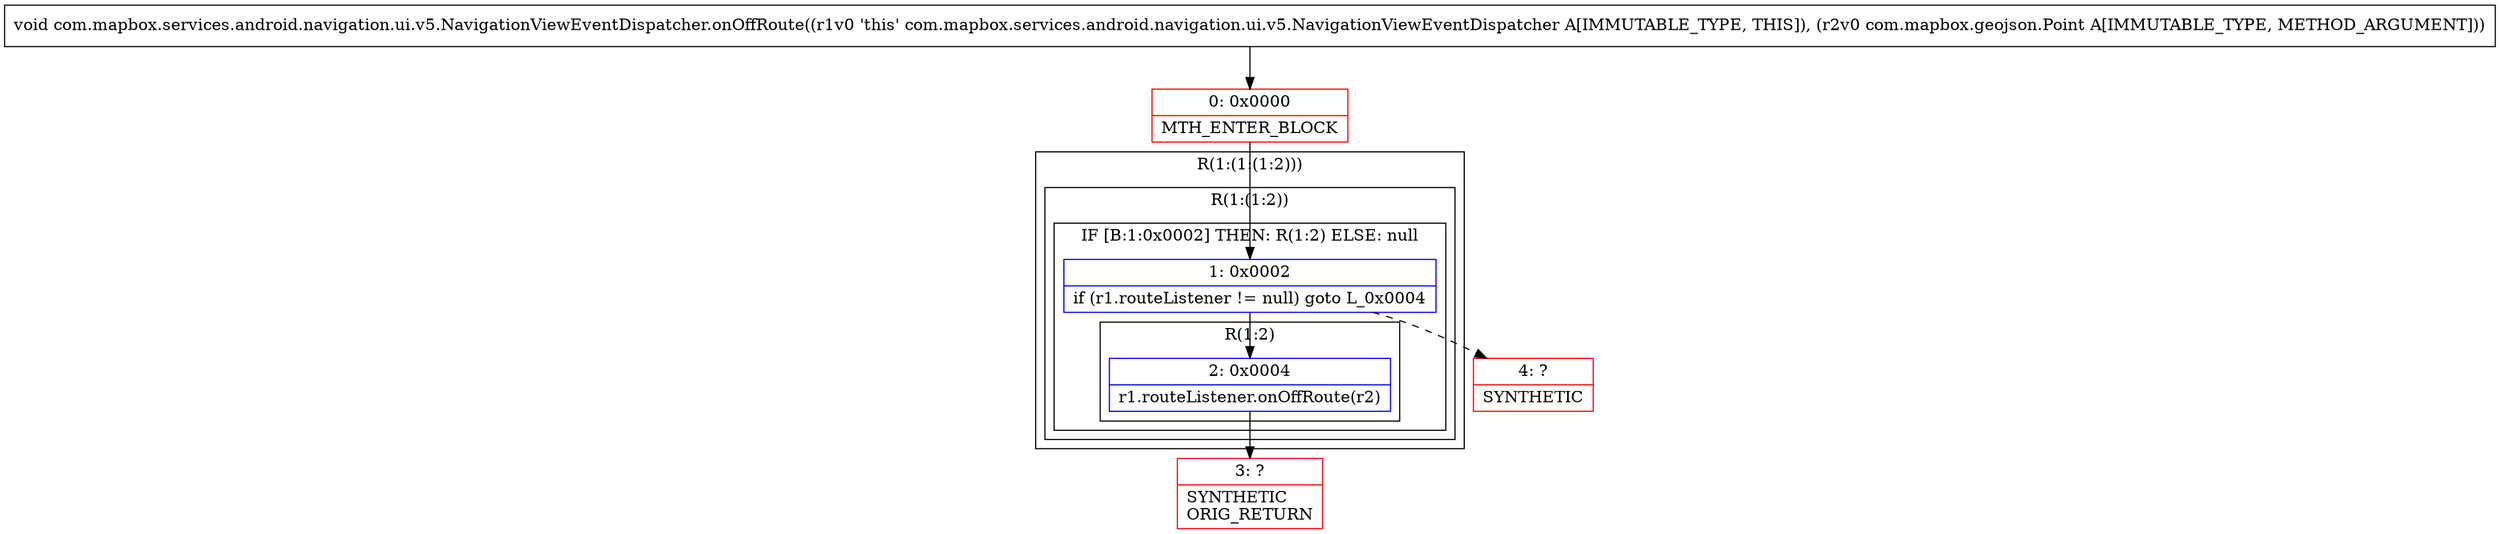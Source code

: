 digraph "CFG forcom.mapbox.services.android.navigation.ui.v5.NavigationViewEventDispatcher.onOffRoute(Lcom\/mapbox\/geojson\/Point;)V" {
subgraph cluster_Region_391503658 {
label = "R(1:(1:(1:2)))";
node [shape=record,color=blue];
subgraph cluster_Region_1494073705 {
label = "R(1:(1:2))";
node [shape=record,color=blue];
subgraph cluster_IfRegion_688879989 {
label = "IF [B:1:0x0002] THEN: R(1:2) ELSE: null";
node [shape=record,color=blue];
Node_1 [shape=record,label="{1\:\ 0x0002|if (r1.routeListener != null) goto L_0x0004\l}"];
subgraph cluster_Region_770264688 {
label = "R(1:2)";
node [shape=record,color=blue];
Node_2 [shape=record,label="{2\:\ 0x0004|r1.routeListener.onOffRoute(r2)\l}"];
}
}
}
}
Node_0 [shape=record,color=red,label="{0\:\ 0x0000|MTH_ENTER_BLOCK\l}"];
Node_3 [shape=record,color=red,label="{3\:\ ?|SYNTHETIC\lORIG_RETURN\l}"];
Node_4 [shape=record,color=red,label="{4\:\ ?|SYNTHETIC\l}"];
MethodNode[shape=record,label="{void com.mapbox.services.android.navigation.ui.v5.NavigationViewEventDispatcher.onOffRoute((r1v0 'this' com.mapbox.services.android.navigation.ui.v5.NavigationViewEventDispatcher A[IMMUTABLE_TYPE, THIS]), (r2v0 com.mapbox.geojson.Point A[IMMUTABLE_TYPE, METHOD_ARGUMENT])) }"];
MethodNode -> Node_0;
Node_1 -> Node_2;
Node_1 -> Node_4[style=dashed];
Node_2 -> Node_3;
Node_0 -> Node_1;
}

